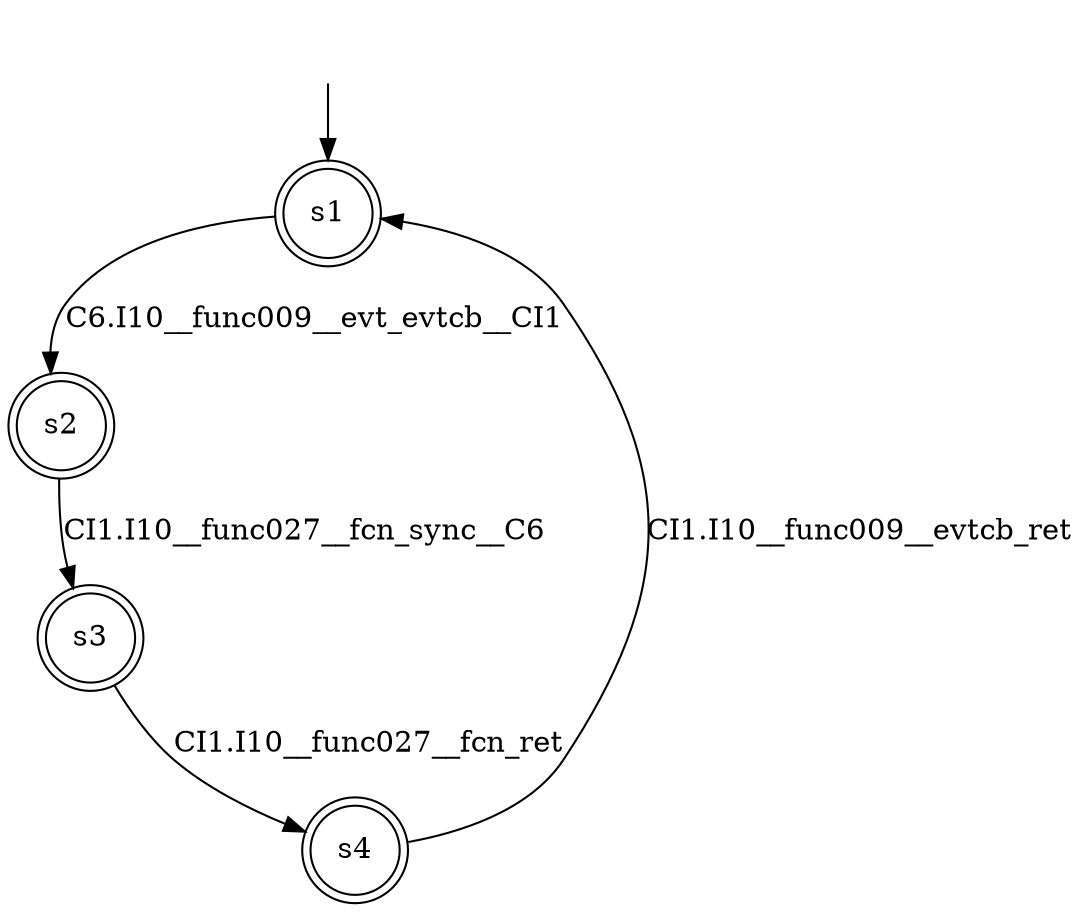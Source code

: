 digraph automaton {
	1 [label=<s1> shape="doublecircle"];
	2 [label=<s2> shape="doublecircle"];
	3 [label=<s3> shape="doublecircle"];
	4 [label=<s4> shape="doublecircle"];
	__init1 [label=<> shape="none"];
	__init1 -> 1;
	1 -> 2 [label=<C6.I10__func009__evt_evtcb__CI1> id="1-0-2"];
	2 -> 3 [label=<CI1.I10__func027__fcn_sync__C6> id="2-0-3"];
	3 -> 4 [label=<CI1.I10__func027__fcn_ret> id="3-0-4"];
	4 -> 1 [label=<CI1.I10__func009__evtcb_ret> id="4-0-1"];
}
